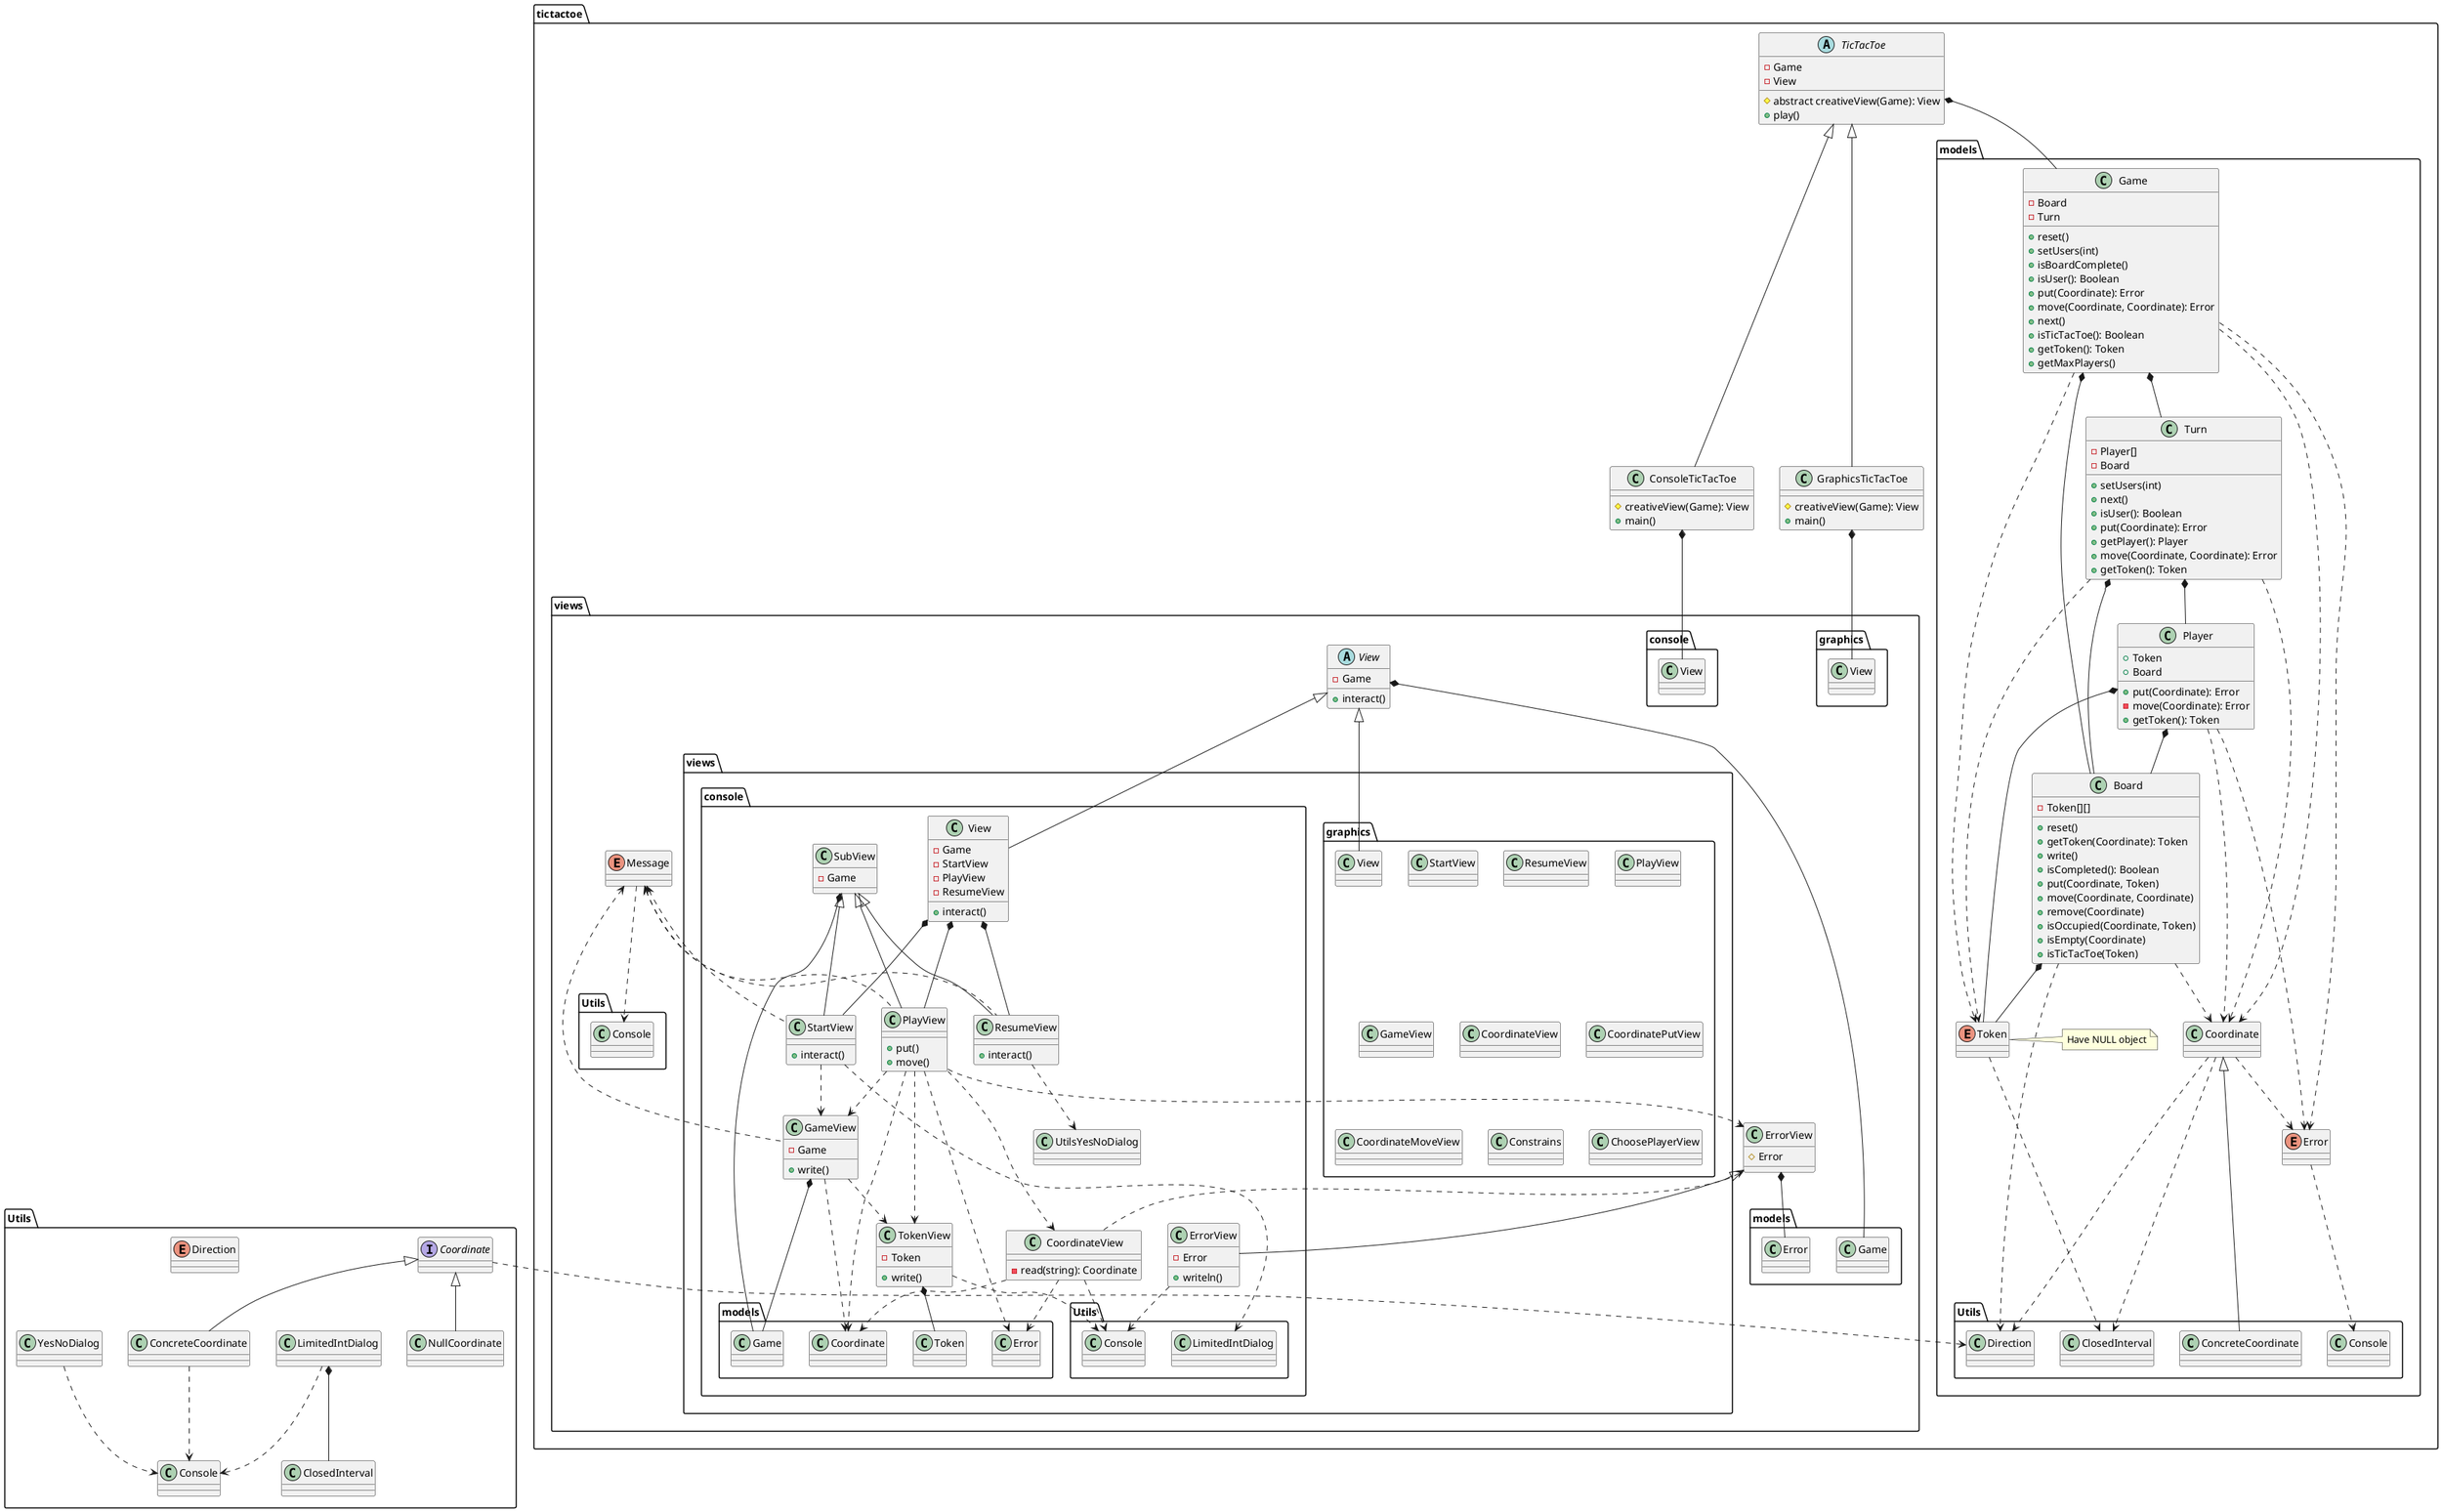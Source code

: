 @startuml DomainModel
' Split into 4 pages
page 2x2
skinparam pageMargin 10
skinparam pageExternalColor gray
skinparam pageBorderColor black

namespace tictactoe {
    abstract Class TicTacToe{
        - Game
        - View
        # abstract creativeView(Game): View
        + play()
    }
    TicTacToe *-- models.Game

    Class ConsoleTicTacToe{
        # creativeView(Game): View
        + main()
    }
    TicTacToe <|--- ConsoleTicTacToe
    ConsoleTicTacToe *-- views.console.View

    Class GraphicsTicTacToe{
        # creativeView(Game): View
        + main()
    }
    TicTacToe <|--- GraphicsTicTacToe
    GraphicsTicTacToe *-- views.graphics.View
    
    namespace models{
        Class Game{
            - Board
            - Turn
            + reset()
            + setUsers(int)
            + isBoardComplete()
            + isUser(): Boolean
            + put(Coordinate): Error
            + move(Coordinate, Coordinate): Error
            + next()
            + isTicTacToe(): Boolean
            + getToken(): Token
            + getMaxPlayers()
        }
        Game *-- Board
        Game *-- Turn
        Game ..> Error
        Game ..> Coordinate
        Game ..> Token

        Class Board{
            - Token[][]
            + reset()
            + getToken(Coordinate): Token
            + write()
            + isCompleted(): Boolean
            + put(Coordinate, Token)
            + move(Coordinate, Coordinate)
            + remove(Coordinate)
            + isOccupied(Coordinate, Token)
            + isEmpty(Coordinate)
            + isTicTacToe(Token)
        }
        Board *-- Token
        Board ..> Coordinate
        Board ...> Utils.Direction

        Class Coordinate
        Coordinate <|-- Utils.ConcreteCoordinate
        Coordinate ...> Utils.Direction
        Coordinate ...> Utils.ClosedInterval
        Coordinate ..> Error

        enum Error
        Error ...> Utils.Console

        Class Player{
            + Token
            + Board
            + put(Coordinate): Error
            - move(Coordinate): Error
            + getToken(): Token
        }
        Player *-- Token
        Player *-- Board
        Player ..> Coordinate
        Player ..> Error

        enum Token
        note right: Have NULL object
        Token ...> Utils.ClosedInterval

        Class Turn {
            - Player[]
            - Board
            + setUsers(int)
            + next()
            + isUser(): Boolean
            + put(Coordinate): Error
            + getPlayer(): Player
            + move(Coordinate, Coordinate): Error
            + getToken(): Token
        }
        Turn *-- Board
        Turn *-- Player
        Turn ..> Token
        Turn ..> Coordinate
    }

    namespace views{
        abstract Class View{
            - Game
            + interact()
        }
        View *-- models.Game
        enum Message
        Message ..> Utils.Console
        Class ErrorView{
            # Error
        }
        ErrorView *-- models.Error

        namespace views.console{
            Class View{
                - Game
                - StartView
                - PlayView
                - ResumeView
                + interact()
            }
            View *-- StartView
            View *-- PlayView
            View *-- ResumeView
            Class SubView{
                    - Game
            }
            SubView *--- models.Game
            SubView <|-- StartView
            SubView <|-- PlayView
            SubView <|-- ResumeView    
            Class StartView{
                    + interact()
            }
            StartView ..> Utils.LimitedIntDialog
            StartView ..> GameView
            Class PlayView{
                    + put()
                    + move()
            }
            PlayView ..> models.Error
            PlayView ..> models.Coordinate
            PlayView ..> TokenView
            PlayView ..> ErrorView
            PlayView ..> GameView
            PlayView ..> CoordinateView 
            Class ResumeView{
                    + interact()
            }
            ResumeView ..> UtilsYesNoDialog
            
            Class CoordinateView{
                    - read(string): Coordinate
            }
            CoordinateView ..> models.Coordinate
            CoordinateView ..> models.Error
            CoordinateView ..> Utils.Console
            CoordinateView ..> ErrorView  
            Class TokenView{
                    - Token
                    + write()
            }
            TokenView *-- models.Token
            TokenView ..> Utils.Console
            Class ErrorView{
                    - Error
                    + writeln()
            }
            ErrorView ..> Utils.Console
            Class GameView{
                    - Game
                    + write()
            }
            GameView *-- models.Game
            GameView ..> models.Coordinate
            GameView ..> TokenView          
        }

        namespace views.graphics{
            Class View
            Class StartView
            Class ResumeView
            Class PlayView
            Class GameView
            Class CoordinateView
            Class CoordinatePutView
            Class CoordinateMoveView
            Class Constrains
            Class ChoosePlayerView
        }

        View <|-- views.console.View
        View <|-- views.graphics.View
        ErrorView <|-- views.console.ErrorView
        Message <.. views.console.StartView
        Message <.. views.console.GameView
        Message <.. views.console.ResumeView
        Message <.. views.console.PlayView
    }
}

namespace Utils {
    Class ClosedInterval
    Class ConcreteCoordinate
    ConcreteCoordinate ..> Console
    Class Console 
    interface Coordinate 
    Coordinate ..> Direction
    enum Direction
    Class LimitedIntDialog
    LimitedIntDialog *-- ClosedInterval
    LimitedIntDialog ..> Console
    Class NullCoordinate
    Coordinate <|-- NullCoordinate
    Coordinate <|-- ConcreteCoordinate
    Class YesNoDialog
    YesNoDialog ..> Console
}
@enduml